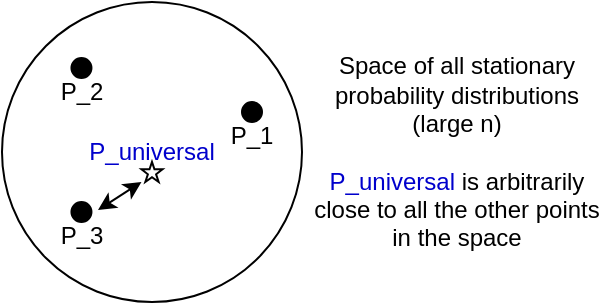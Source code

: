 <mxfile version="28.2.8" pages="2">
  <diagram name="Page-1" id="g64JKWgKMT0LVYCkic81">
    <mxGraphModel dx="946" dy="500" grid="0" gridSize="10" guides="1" tooltips="1" connect="1" arrows="1" fold="1" page="1" pageScale="1" pageWidth="850" pageHeight="1100" math="0" shadow="0">
      <root>
        <mxCell id="0" />
        <mxCell id="1" parent="0" />
        <mxCell id="8KaXHs21dHTVjrAu2N9A-2" value="" style="ellipse;whiteSpace=wrap;html=1;direction=south;" parent="1" vertex="1">
          <mxGeometry x="270" y="170" width="150" height="150" as="geometry" />
        </mxCell>
        <mxCell id="8KaXHs21dHTVjrAu2N9A-3" value="Space of all stationary probability distributions (large n)&lt;div&gt;&lt;br&gt;&lt;/div&gt;&lt;div&gt;&lt;font style=&quot;color: rgb(0, 0, 204);&quot;&gt;P_universal&lt;/font&gt; is arbitrarily close to all the other points in the space&lt;/div&gt;" style="text;html=1;align=center;verticalAlign=middle;whiteSpace=wrap;rounded=0;" parent="1" vertex="1">
          <mxGeometry x="425" y="230" width="145" height="30" as="geometry" />
        </mxCell>
        <mxCell id="8KaXHs21dHTVjrAu2N9A-4" value="" style="verticalLabelPosition=bottom;verticalAlign=top;html=1;shape=mxgraph.basic.star" parent="1" vertex="1">
          <mxGeometry x="339.73" y="250" width="10.53" height="10" as="geometry" />
        </mxCell>
        <mxCell id="8KaXHs21dHTVjrAu2N9A-5" value="" style="ellipse;whiteSpace=wrap;html=1;aspect=fixed;fillColor=#000000;" parent="1" vertex="1">
          <mxGeometry x="390" y="220" width="10" height="10" as="geometry" />
        </mxCell>
        <mxCell id="8KaXHs21dHTVjrAu2N9A-6" value="P_1" style="text;html=1;align=center;verticalAlign=middle;whiteSpace=wrap;rounded=0;" parent="1" vertex="1">
          <mxGeometry x="365" y="222" width="60" height="30" as="geometry" />
        </mxCell>
        <mxCell id="8KaXHs21dHTVjrAu2N9A-8" value="" style="ellipse;whiteSpace=wrap;html=1;aspect=fixed;fillColor=#000000;" parent="1" vertex="1">
          <mxGeometry x="304.73" y="198" width="10" height="10" as="geometry" />
        </mxCell>
        <mxCell id="8KaXHs21dHTVjrAu2N9A-9" value="P_2" style="text;html=1;align=center;verticalAlign=middle;whiteSpace=wrap;rounded=0;" parent="1" vertex="1">
          <mxGeometry x="279.73" y="200" width="60" height="30" as="geometry" />
        </mxCell>
        <mxCell id="8KaXHs21dHTVjrAu2N9A-10" value="" style="ellipse;whiteSpace=wrap;html=1;aspect=fixed;fillColor=#000000;" parent="1" vertex="1">
          <mxGeometry x="304.73" y="270" width="10" height="10" as="geometry" />
        </mxCell>
        <mxCell id="8KaXHs21dHTVjrAu2N9A-11" value="P_3" style="text;html=1;align=center;verticalAlign=middle;whiteSpace=wrap;rounded=0;" parent="1" vertex="1">
          <mxGeometry x="279.73" y="272" width="60" height="30" as="geometry" />
        </mxCell>
        <mxCell id="8KaXHs21dHTVjrAu2N9A-12" value="P_universal" style="text;html=1;align=center;verticalAlign=middle;whiteSpace=wrap;rounded=0;fontColor=#0000CC;" parent="1" vertex="1">
          <mxGeometry x="315" y="230" width="60" height="30" as="geometry" />
        </mxCell>
        <mxCell id="8KaXHs21dHTVjrAu2N9A-13" value="" style="endArrow=classic;startArrow=classic;html=1;rounded=0;exitX=0.638;exitY=0.067;exitDx=0;exitDy=0;exitPerimeter=0;" parent="1" source="8KaXHs21dHTVjrAu2N9A-11" edge="1">
          <mxGeometry width="50" height="50" relative="1" as="geometry">
            <mxPoint x="289.73" y="310" as="sourcePoint" />
            <mxPoint x="339.73" y="260" as="targetPoint" />
          </mxGeometry>
        </mxCell>
      </root>
    </mxGraphModel>
  </diagram>
  <diagram id="qkTaGwasOS1xcJ3fZrhh" name="Page-2">
    <mxGraphModel dx="946" dy="500" grid="0" gridSize="10" guides="1" tooltips="1" connect="1" arrows="1" fold="1" page="1" pageScale="1" pageWidth="850" pageHeight="1100" math="0" shadow="0">
      <root>
        <mxCell id="0" />
        <mxCell id="1" parent="0" />
        <mxCell id="MAbVqi5daWPIUa12DqgY-1" value="" style="endArrow=none;html=1;rounded=0;" edge="1" parent="1" target="MAbVqi5daWPIUa12DqgY-2">
          <mxGeometry width="50" height="50" relative="1" as="geometry">
            <mxPoint x="260" y="190" as="sourcePoint" />
            <mxPoint x="310" y="140" as="targetPoint" />
          </mxGeometry>
        </mxCell>
        <mxCell id="MAbVqi5daWPIUa12DqgY-2" value="" style="ellipse;whiteSpace=wrap;html=1;aspect=fixed;" vertex="1" parent="1">
          <mxGeometry x="200" y="230" width="40" height="40" as="geometry" />
        </mxCell>
        <mxCell id="MAbVqi5daWPIUa12DqgY-3" value="" style="endArrow=none;html=1;rounded=0;" edge="1" parent="1">
          <mxGeometry width="50" height="50" relative="1" as="geometry">
            <mxPoint x="260" y="190" as="sourcePoint" />
            <mxPoint x="300" y="250" as="targetPoint" />
          </mxGeometry>
        </mxCell>
        <mxCell id="MAbVqi5daWPIUa12DqgY-5" value="" style="endArrow=none;html=1;rounded=0;" edge="1" parent="1">
          <mxGeometry width="50" height="50" relative="1" as="geometry">
            <mxPoint x="300" y="250" as="sourcePoint" />
            <mxPoint x="340" y="310" as="targetPoint" />
          </mxGeometry>
        </mxCell>
        <mxCell id="MAbVqi5daWPIUa12DqgY-6" value="" style="endArrow=none;html=1;rounded=0;" edge="1" parent="1">
          <mxGeometry width="50" height="50" relative="1" as="geometry">
            <mxPoint x="300" y="250" as="sourcePoint" />
            <mxPoint x="270" y="310" as="targetPoint" />
          </mxGeometry>
        </mxCell>
        <mxCell id="MAbVqi5daWPIUa12DqgY-8" value="" style="ellipse;whiteSpace=wrap;html=1;aspect=fixed;" vertex="1" parent="1">
          <mxGeometry x="250" y="300" width="40" height="40" as="geometry" />
        </mxCell>
        <mxCell id="MAbVqi5daWPIUa12DqgY-10" value="" style="ellipse;whiteSpace=wrap;html=1;aspect=fixed;" vertex="1" parent="1">
          <mxGeometry x="330" y="300" width="40" height="40" as="geometry" />
        </mxCell>
        <mxCell id="MAbVqi5daWPIUa12DqgY-11" value="2-3" style="text;html=1;whiteSpace=wrap;strokeColor=none;fillColor=none;align=center;verticalAlign=middle;rounded=0;" vertex="1" parent="1">
          <mxGeometry x="190" y="235" width="60" height="30" as="geometry" />
        </mxCell>
        <mxCell id="MAbVqi5daWPIUa12DqgY-12" value="4-7" style="text;html=1;whiteSpace=wrap;strokeColor=none;fillColor=none;align=center;verticalAlign=middle;rounded=0;" vertex="1" parent="1">
          <mxGeometry x="240" y="305" width="60" height="30" as="geometry" />
        </mxCell>
        <mxCell id="MAbVqi5daWPIUa12DqgY-13" value="8-15" style="text;html=1;whiteSpace=wrap;strokeColor=none;fillColor=none;align=center;verticalAlign=middle;rounded=0;" vertex="1" parent="1">
          <mxGeometry x="320" y="305" width="60" height="30" as="geometry" />
        </mxCell>
        <mxCell id="MAbVqi5daWPIUa12DqgY-14" value="" style="endArrow=none;html=1;rounded=0;fillColor=#f8cecc;strokeColor=#b85450;" edge="1" parent="1">
          <mxGeometry width="50" height="50" relative="1" as="geometry">
            <mxPoint x="200" y="300" as="sourcePoint" />
            <mxPoint x="220" y="270" as="targetPoint" />
          </mxGeometry>
        </mxCell>
        <mxCell id="MAbVqi5daWPIUa12DqgY-15" value="" style="endArrow=none;html=1;rounded=0;fillColor=#f8cecc;strokeColor=#b85450;" edge="1" parent="1">
          <mxGeometry width="50" height="50" relative="1" as="geometry">
            <mxPoint x="220" y="270" as="sourcePoint" />
            <mxPoint x="240" y="300" as="targetPoint" />
          </mxGeometry>
        </mxCell>
        <mxCell id="MAbVqi5daWPIUa12DqgY-16" value="" style="endArrow=none;html=1;rounded=0;fillColor=#f8cecc;strokeColor=#b85450;" edge="1" parent="1">
          <mxGeometry width="50" height="50" relative="1" as="geometry">
            <mxPoint x="248" y="370" as="sourcePoint" />
            <mxPoint x="268" y="340" as="targetPoint" />
          </mxGeometry>
        </mxCell>
        <mxCell id="MAbVqi5daWPIUa12DqgY-17" value="" style="endArrow=none;html=1;rounded=0;fillColor=#f8cecc;strokeColor=#b85450;" edge="1" parent="1">
          <mxGeometry width="50" height="50" relative="1" as="geometry">
            <mxPoint x="268" y="340" as="sourcePoint" />
            <mxPoint x="288" y="370" as="targetPoint" />
          </mxGeometry>
        </mxCell>
        <mxCell id="MAbVqi5daWPIUa12DqgY-18" value="" style="endArrow=none;html=1;rounded=0;fillColor=#f8cecc;strokeColor=#b85450;" edge="1" parent="1">
          <mxGeometry width="50" height="50" relative="1" as="geometry">
            <mxPoint x="240" y="390" as="sourcePoint" />
            <mxPoint x="248" y="370" as="targetPoint" />
          </mxGeometry>
        </mxCell>
        <mxCell id="MAbVqi5daWPIUa12DqgY-19" value="" style="endArrow=none;html=1;rounded=0;fillColor=#f8cecc;strokeColor=#b85450;" edge="1" parent="1">
          <mxGeometry width="50" height="50" relative="1" as="geometry">
            <mxPoint x="248" y="370" as="sourcePoint" />
            <mxPoint x="260" y="390" as="targetPoint" />
          </mxGeometry>
        </mxCell>
        <mxCell id="MAbVqi5daWPIUa12DqgY-20" value="" style="endArrow=none;html=1;rounded=0;fillColor=#f8cecc;strokeColor=#b85450;" edge="1" parent="1">
          <mxGeometry width="50" height="50" relative="1" as="geometry">
            <mxPoint x="280" y="390" as="sourcePoint" />
            <mxPoint x="289" y="370" as="targetPoint" />
          </mxGeometry>
        </mxCell>
        <mxCell id="MAbVqi5daWPIUa12DqgY-21" value="" style="endArrow=none;html=1;rounded=0;fillColor=#f8cecc;strokeColor=#b85450;" edge="1" parent="1">
          <mxGeometry width="50" height="50" relative="1" as="geometry">
            <mxPoint x="289" y="370" as="sourcePoint" />
            <mxPoint x="300" y="390" as="targetPoint" />
          </mxGeometry>
        </mxCell>
        <mxCell id="MAbVqi5daWPIUa12DqgY-28" value="" style="endArrow=none;html=1;rounded=0;fillColor=#f8cecc;strokeColor=#b85450;" edge="1" parent="1">
          <mxGeometry width="50" height="50" relative="1" as="geometry">
            <mxPoint x="330" y="371" as="sourcePoint" />
            <mxPoint x="350" y="341" as="targetPoint" />
          </mxGeometry>
        </mxCell>
        <mxCell id="MAbVqi5daWPIUa12DqgY-29" value="" style="endArrow=none;html=1;rounded=0;fillColor=#f8cecc;strokeColor=#b85450;" edge="1" parent="1">
          <mxGeometry width="50" height="50" relative="1" as="geometry">
            <mxPoint x="350" y="341" as="sourcePoint" />
            <mxPoint x="370" y="371" as="targetPoint" />
          </mxGeometry>
        </mxCell>
        <mxCell id="MAbVqi5daWPIUa12DqgY-30" value="" style="endArrow=none;html=1;rounded=0;fillColor=#f8cecc;strokeColor=#b85450;" edge="1" parent="1">
          <mxGeometry width="50" height="50" relative="1" as="geometry">
            <mxPoint x="310" y="391" as="sourcePoint" />
            <mxPoint x="330" y="371" as="targetPoint" />
          </mxGeometry>
        </mxCell>
        <mxCell id="MAbVqi5daWPIUa12DqgY-31" value="" style="endArrow=none;html=1;rounded=0;fillColor=#f8cecc;strokeColor=#b85450;" edge="1" parent="1">
          <mxGeometry width="50" height="50" relative="1" as="geometry">
            <mxPoint x="330" y="371" as="sourcePoint" />
            <mxPoint x="340" y="390" as="targetPoint" />
          </mxGeometry>
        </mxCell>
        <mxCell id="MAbVqi5daWPIUa12DqgY-32" value="" style="endArrow=none;html=1;rounded=0;fillColor=#f8cecc;strokeColor=#b85450;" edge="1" parent="1">
          <mxGeometry width="50" height="50" relative="1" as="geometry">
            <mxPoint x="360" y="390" as="sourcePoint" />
            <mxPoint x="371" y="371" as="targetPoint" />
          </mxGeometry>
        </mxCell>
        <mxCell id="MAbVqi5daWPIUa12DqgY-33" value="" style="endArrow=none;html=1;rounded=0;fillColor=#f8cecc;strokeColor=#b85450;" edge="1" parent="1">
          <mxGeometry width="50" height="50" relative="1" as="geometry">
            <mxPoint x="371" y="371" as="sourcePoint" />
            <mxPoint x="390" y="390" as="targetPoint" />
          </mxGeometry>
        </mxCell>
        <mxCell id="MAbVqi5daWPIUa12DqgY-34" value="" style="endArrow=none;html=1;rounded=0;fillColor=#f8cecc;strokeColor=#b85450;" edge="1" parent="1">
          <mxGeometry width="50" height="50" relative="1" as="geometry">
            <mxPoint x="351" y="399" as="sourcePoint" />
            <mxPoint x="360" y="389" as="targetPoint" />
          </mxGeometry>
        </mxCell>
        <mxCell id="MAbVqi5daWPIUa12DqgY-35" value="" style="endArrow=none;html=1;rounded=0;fillColor=#f8cecc;strokeColor=#b85450;" edge="1" parent="1">
          <mxGeometry width="50" height="50" relative="1" as="geometry">
            <mxPoint x="361" y="389" as="sourcePoint" />
            <mxPoint x="371" y="399" as="targetPoint" />
          </mxGeometry>
        </mxCell>
        <mxCell id="MAbVqi5daWPIUa12DqgY-36" value="" style="endArrow=none;html=1;rounded=0;fillColor=#f8cecc;strokeColor=#b85450;" edge="1" parent="1">
          <mxGeometry width="50" height="50" relative="1" as="geometry">
            <mxPoint x="380" y="400" as="sourcePoint" />
            <mxPoint x="389" y="390" as="targetPoint" />
          </mxGeometry>
        </mxCell>
        <mxCell id="MAbVqi5daWPIUa12DqgY-37" value="" style="endArrow=none;html=1;rounded=0;fillColor=#f8cecc;strokeColor=#b85450;" edge="1" parent="1">
          <mxGeometry width="50" height="50" relative="1" as="geometry">
            <mxPoint x="390" y="390" as="sourcePoint" />
            <mxPoint x="400" y="400" as="targetPoint" />
          </mxGeometry>
        </mxCell>
        <mxCell id="MAbVqi5daWPIUa12DqgY-38" value="" style="endArrow=none;html=1;rounded=0;fillColor=#f8cecc;strokeColor=#b85450;" edge="1" parent="1">
          <mxGeometry width="50" height="50" relative="1" as="geometry">
            <mxPoint x="328" y="400" as="sourcePoint" />
            <mxPoint x="337" y="390" as="targetPoint" />
          </mxGeometry>
        </mxCell>
        <mxCell id="MAbVqi5daWPIUa12DqgY-39" value="" style="endArrow=none;html=1;rounded=0;fillColor=#f8cecc;strokeColor=#b85450;" edge="1" parent="1">
          <mxGeometry width="50" height="50" relative="1" as="geometry">
            <mxPoint x="338" y="390" as="sourcePoint" />
            <mxPoint x="348" y="400" as="targetPoint" />
          </mxGeometry>
        </mxCell>
        <mxCell id="MAbVqi5daWPIUa12DqgY-40" value="" style="endArrow=none;html=1;rounded=0;fillColor=#f8cecc;strokeColor=#b85450;" edge="1" parent="1">
          <mxGeometry width="50" height="50" relative="1" as="geometry">
            <mxPoint x="300" y="402" as="sourcePoint" />
            <mxPoint x="309" y="392" as="targetPoint" />
          </mxGeometry>
        </mxCell>
        <mxCell id="MAbVqi5daWPIUa12DqgY-41" value="" style="endArrow=none;html=1;rounded=0;fillColor=#f8cecc;strokeColor=#b85450;" edge="1" parent="1">
          <mxGeometry width="50" height="50" relative="1" as="geometry">
            <mxPoint x="310" y="392" as="sourcePoint" />
            <mxPoint x="320" y="402" as="targetPoint" />
          </mxGeometry>
        </mxCell>
        <mxCell id="MAbVqi5daWPIUa12DqgY-42" value="Use Huffman/ANS/entropy coding for the bin index" style="text;html=1;whiteSpace=wrap;strokeColor=none;fillColor=none;align=center;verticalAlign=middle;rounded=0;" vertex="1" parent="1">
          <mxGeometry x="330" y="230" width="150" height="30" as="geometry" />
        </mxCell>
        <mxCell id="MAbVqi5daWPIUa12DqgY-43" value="&lt;font style=&quot;&quot;&gt;Use fixed length coding for offset within a bin&lt;/font&gt;" style="text;html=1;whiteSpace=wrap;strokeColor=#000000;fillColor=#F8CECC;align=center;verticalAlign=middle;rounded=0;fontColor=#000000;" vertex="1" parent="1">
          <mxGeometry x="399" y="359" width="150" height="30" as="geometry" />
        </mxCell>
      </root>
    </mxGraphModel>
  </diagram>
</mxfile>
